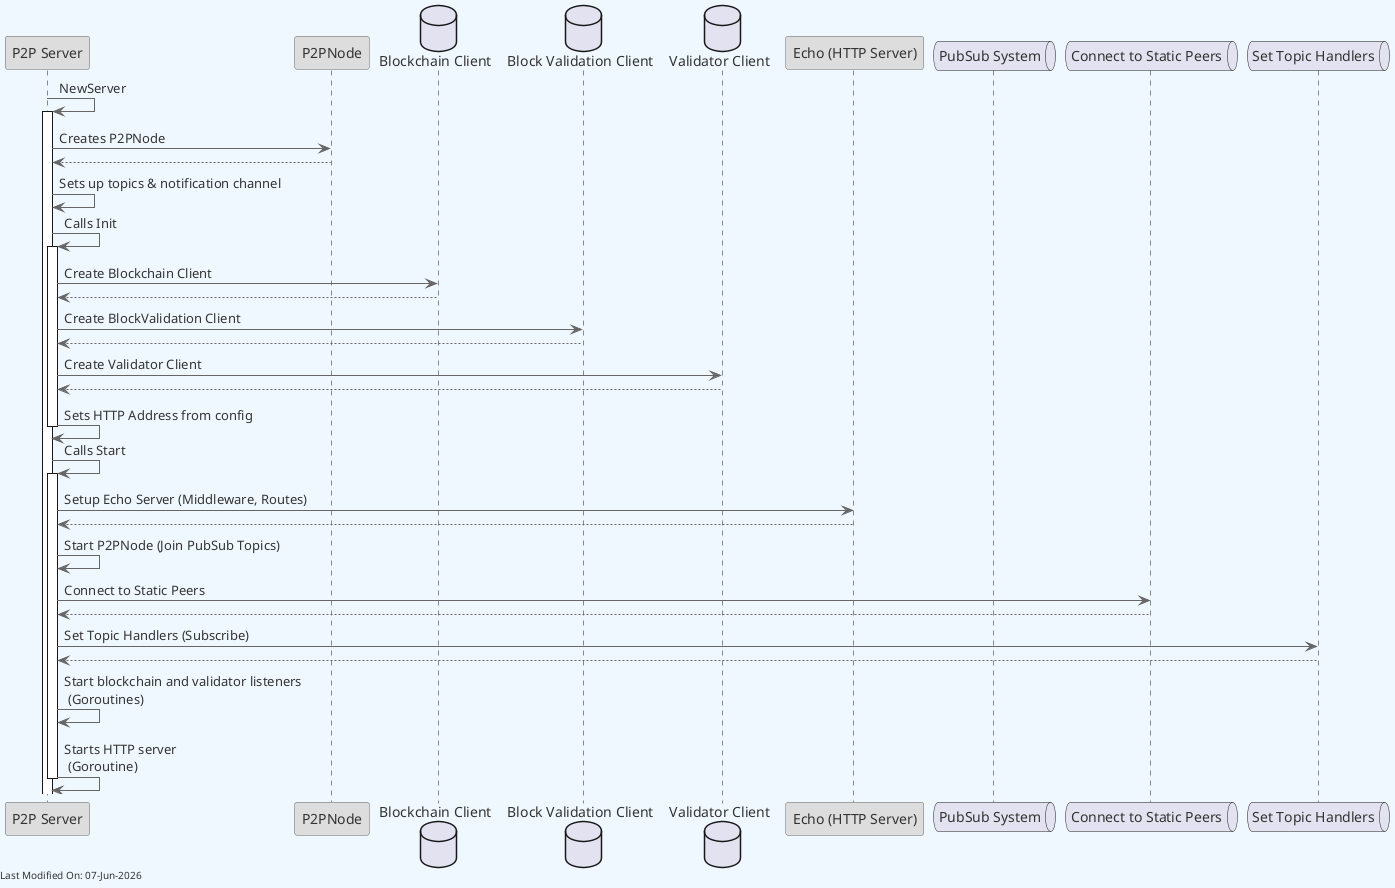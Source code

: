 @startuml
skinparam backgroundColor #F0F8FF
skinparam defaultFontColor #333333
skinparam arrowColor #666666

' Define borders for all elements
skinparam entity {
  BorderColor #666666
  BackgroundColor #DDDDDD
}

skinparam control {
  BorderColor #666666
  BackgroundColor #DDDDDD
}

skinparam participant {
  BorderColor #666666
  BackgroundColor #DDDDDD
}



participant "P2P Server" as P2PServer
participant "P2PNode" as P2PNode
database "Blockchain Client" as BlockchainClient
database "Block Validation Client" as BlockValidationClient
database "Validator Client" as ValidatorClient
participant "Echo (HTTP Server)" as HTTPServer
queue "PubSub System" as PubSub
queue "Connect to Static Peers" as StaticPeers
queue "Set Topic Handlers" as TopicHandlers

P2PServer -> P2PServer: NewServer
activate P2PServer

P2PServer -> P2PNode: Creates P2PNode
P2PNode --> P2PServer


P2PServer -> P2PServer: Sets up topics & notification channel

P2PServer -> P2PServer: Calls Init
activate P2PServer
P2PServer -> BlockchainClient: Create Blockchain Client
BlockchainClient --> P2PServer
P2PServer -> BlockValidationClient: Create BlockValidation Client
BlockValidationClient --> P2PServer
P2PServer -> ValidatorClient: Create Validator Client
ValidatorClient --> P2PServer

P2PServer -> P2PServer: Sets HTTP Address from config
deactivate P2PServer

P2PServer -> P2PServer: Calls Start
activate P2PServer
P2PServer -> HTTPServer: Setup Echo Server (Middleware, Routes)
HTTPServer --> P2PServer
P2PServer -> P2PServer: Start P2PNode (Join PubSub Topics)
P2PServer -> StaticPeers: Connect to Static Peers
StaticPeers --> P2PServer
P2PServer -> TopicHandlers: Set Topic Handlers (Subscribe)
TopicHandlers --> P2PServer
P2PServer -> P2PServer: Start blockchain and validator listeners \n (Goroutines)
P2PServer -> P2PServer: Starts HTTP server \n (Goroutine)
deactivate P2PServer

left footer Last Modified On: %date("dd-MMM-yyyy")
@enduml
